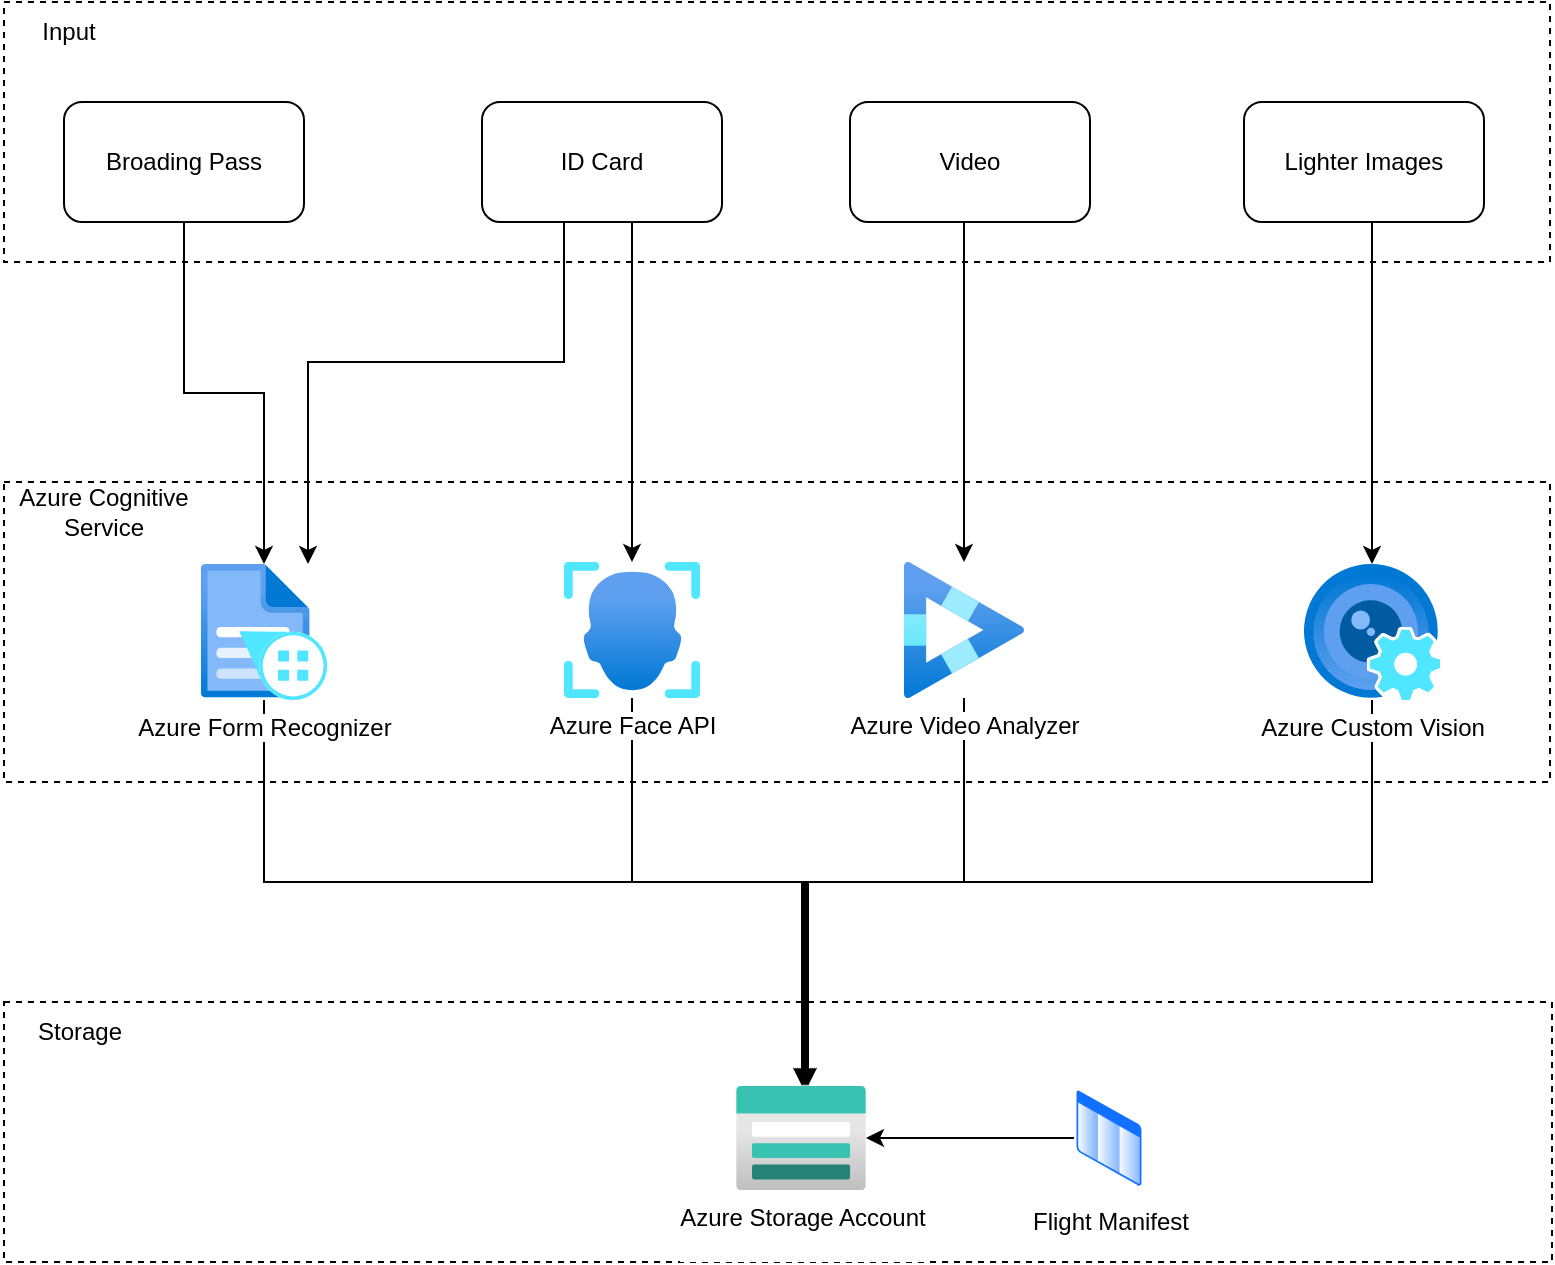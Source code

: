 <mxfile version="24.7.17" pages="2">
  <diagram name="Architecture" id="Qzybe70H2OYo6iy9r0KS">
    <mxGraphModel dx="1964" dy="854" grid="0" gridSize="10" guides="1" tooltips="1" connect="1" arrows="1" fold="1" page="1" pageScale="1" pageWidth="850" pageHeight="1100" math="0" shadow="0">
      <root>
        <mxCell id="0" />
        <mxCell id="1" parent="0" />
        <mxCell id="h2PbothfYAk7GSDwO4GC-1" value="" style="rounded=0;whiteSpace=wrap;html=1;dashed=1;" vertex="1" parent="1">
          <mxGeometry y="540" width="774" height="130" as="geometry" />
        </mxCell>
        <mxCell id="h2PbothfYAk7GSDwO4GC-2" value="Azure Storage Account&lt;div&gt;&lt;br&gt;&lt;/div&gt;" style="image;aspect=fixed;html=1;points=[];align=center;fontSize=12;image=img/lib/azure2/storage/Storage_Accounts.svg;" vertex="1" parent="1">
          <mxGeometry x="366" y="582" width="65" height="52" as="geometry" />
        </mxCell>
        <mxCell id="h2PbothfYAk7GSDwO4GC-3" value="Storage" style="text;html=1;align=center;verticalAlign=middle;whiteSpace=wrap;rounded=0;" vertex="1" parent="1">
          <mxGeometry y="540" width="76" height="30" as="geometry" />
        </mxCell>
        <mxCell id="h2PbothfYAk7GSDwO4GC-4" value="" style="rounded=0;whiteSpace=wrap;html=1;dashed=1;" vertex="1" parent="1">
          <mxGeometry y="280" width="773" height="150" as="geometry" />
        </mxCell>
        <mxCell id="h2PbothfYAk7GSDwO4GC-5" value="Azure Cognitive Service" style="text;html=1;align=center;verticalAlign=middle;whiteSpace=wrap;rounded=0;" vertex="1" parent="1">
          <mxGeometry y="280" width="100" height="30" as="geometry" />
        </mxCell>
        <mxCell id="h2PbothfYAk7GSDwO4GC-6" value="" style="rounded=0;whiteSpace=wrap;html=1;dashed=1;" vertex="1" parent="1">
          <mxGeometry y="40" width="773" height="130" as="geometry" />
        </mxCell>
        <mxCell id="h2PbothfYAk7GSDwO4GC-7" value="Input" style="text;html=1;align=center;verticalAlign=middle;whiteSpace=wrap;rounded=0;" vertex="1" parent="1">
          <mxGeometry x="-2" y="40" width="69" height="30" as="geometry" />
        </mxCell>
        <mxCell id="h2PbothfYAk7GSDwO4GC-26" style="edgeStyle=orthogonalEdgeStyle;rounded=0;orthogonalLoop=1;jettySize=auto;html=1;" edge="1" parent="1" source="h2PbothfYAk7GSDwO4GC-8" target="h2PbothfYAk7GSDwO4GC-2">
          <mxGeometry relative="1" as="geometry">
            <Array as="points">
              <mxPoint x="130" y="480" />
              <mxPoint x="402" y="480" />
            </Array>
          </mxGeometry>
        </mxCell>
        <mxCell id="h2PbothfYAk7GSDwO4GC-8" value="Azure Form Recognizer" style="image;aspect=fixed;html=1;points=[];align=center;fontSize=12;image=img/lib/azure2/ai_machine_learning/Form_Recognizers.svg;" vertex="1" parent="1">
          <mxGeometry x="98.4" y="321" width="63.2" height="68" as="geometry" />
        </mxCell>
        <mxCell id="h2PbothfYAk7GSDwO4GC-27" style="edgeStyle=orthogonalEdgeStyle;rounded=0;orthogonalLoop=1;jettySize=auto;html=1;" edge="1" parent="1" source="h2PbothfYAk7GSDwO4GC-9" target="h2PbothfYAk7GSDwO4GC-2">
          <mxGeometry relative="1" as="geometry">
            <Array as="points">
              <mxPoint x="314" y="480" />
              <mxPoint x="401" y="480" />
            </Array>
          </mxGeometry>
        </mxCell>
        <mxCell id="h2PbothfYAk7GSDwO4GC-9" value="Azure Face API" style="image;aspect=fixed;html=1;points=[];align=center;fontSize=12;image=img/lib/azure2/ai_machine_learning/Face_APIs.svg;" vertex="1" parent="1">
          <mxGeometry x="280" y="320" width="68" height="68" as="geometry" />
        </mxCell>
        <mxCell id="h2PbothfYAk7GSDwO4GC-28" style="edgeStyle=orthogonalEdgeStyle;rounded=0;orthogonalLoop=1;jettySize=auto;html=1;" edge="1" parent="1" source="h2PbothfYAk7GSDwO4GC-10" target="h2PbothfYAk7GSDwO4GC-2">
          <mxGeometry relative="1" as="geometry">
            <Array as="points">
              <mxPoint x="480" y="480" />
              <mxPoint x="400" y="480" />
            </Array>
          </mxGeometry>
        </mxCell>
        <mxCell id="h2PbothfYAk7GSDwO4GC-10" value="Azure Video Analyzer" style="image;aspect=fixed;html=1;points=[];align=center;fontSize=12;image=img/lib/azure2/other/Azure_Video_Indexer.svg;" vertex="1" parent="1">
          <mxGeometry x="450" y="320" width="60" height="68" as="geometry" />
        </mxCell>
        <mxCell id="h2PbothfYAk7GSDwO4GC-29" style="edgeStyle=orthogonalEdgeStyle;rounded=0;orthogonalLoop=1;jettySize=auto;html=1;" edge="1" parent="1" source="h2PbothfYAk7GSDwO4GC-11" target="h2PbothfYAk7GSDwO4GC-2">
          <mxGeometry relative="1" as="geometry">
            <Array as="points">
              <mxPoint x="684" y="480" />
              <mxPoint x="399" y="480" />
            </Array>
          </mxGeometry>
        </mxCell>
        <mxCell id="h2PbothfYAk7GSDwO4GC-11" value="Azure Custom Vision" style="image;aspect=fixed;html=1;points=[];align=center;fontSize=12;image=img/lib/azure2/ai_machine_learning/Custom_Vision.svg;" vertex="1" parent="1">
          <mxGeometry x="650" y="321" width="68" height="68" as="geometry" />
        </mxCell>
        <mxCell id="h2PbothfYAk7GSDwO4GC-16" style="edgeStyle=orthogonalEdgeStyle;rounded=0;orthogonalLoop=1;jettySize=auto;html=1;" edge="1" parent="1" source="h2PbothfYAk7GSDwO4GC-12" target="h2PbothfYAk7GSDwO4GC-8">
          <mxGeometry relative="1" as="geometry" />
        </mxCell>
        <mxCell id="h2PbothfYAk7GSDwO4GC-12" value="Broading Pass" style="rounded=1;whiteSpace=wrap;html=1;" vertex="1" parent="1">
          <mxGeometry x="30" y="90" width="120" height="60" as="geometry" />
        </mxCell>
        <mxCell id="h2PbothfYAk7GSDwO4GC-17" style="edgeStyle=orthogonalEdgeStyle;rounded=0;orthogonalLoop=1;jettySize=auto;html=1;" edge="1" parent="1" source="h2PbothfYAk7GSDwO4GC-13" target="h2PbothfYAk7GSDwO4GC-8">
          <mxGeometry relative="1" as="geometry">
            <Array as="points">
              <mxPoint x="280" y="220" />
              <mxPoint x="152" y="220" />
            </Array>
          </mxGeometry>
        </mxCell>
        <mxCell id="h2PbothfYAk7GSDwO4GC-18" style="edgeStyle=orthogonalEdgeStyle;rounded=0;orthogonalLoop=1;jettySize=auto;html=1;" edge="1" parent="1" source="h2PbothfYAk7GSDwO4GC-13" target="h2PbothfYAk7GSDwO4GC-9">
          <mxGeometry relative="1" as="geometry">
            <Array as="points">
              <mxPoint x="314" y="190" />
              <mxPoint x="314" y="190" />
            </Array>
          </mxGeometry>
        </mxCell>
        <mxCell id="h2PbothfYAk7GSDwO4GC-13" value="ID Card" style="rounded=1;whiteSpace=wrap;html=1;" vertex="1" parent="1">
          <mxGeometry x="239" y="90" width="120" height="60" as="geometry" />
        </mxCell>
        <mxCell id="h2PbothfYAk7GSDwO4GC-19" style="edgeStyle=orthogonalEdgeStyle;rounded=0;orthogonalLoop=1;jettySize=auto;html=1;" edge="1" parent="1" source="h2PbothfYAk7GSDwO4GC-14" target="h2PbothfYAk7GSDwO4GC-10">
          <mxGeometry relative="1" as="geometry">
            <Array as="points">
              <mxPoint x="480" y="230" />
              <mxPoint x="480" y="230" />
            </Array>
          </mxGeometry>
        </mxCell>
        <mxCell id="h2PbothfYAk7GSDwO4GC-14" value="Video" style="rounded=1;whiteSpace=wrap;html=1;" vertex="1" parent="1">
          <mxGeometry x="423" y="90" width="120" height="60" as="geometry" />
        </mxCell>
        <mxCell id="h2PbothfYAk7GSDwO4GC-20" style="edgeStyle=orthogonalEdgeStyle;rounded=0;orthogonalLoop=1;jettySize=auto;html=1;" edge="1" parent="1" source="h2PbothfYAk7GSDwO4GC-15" target="h2PbothfYAk7GSDwO4GC-11">
          <mxGeometry relative="1" as="geometry">
            <Array as="points">
              <mxPoint x="684" y="178" />
              <mxPoint x="684" y="178" />
            </Array>
          </mxGeometry>
        </mxCell>
        <mxCell id="h2PbothfYAk7GSDwO4GC-15" value="Lighter Images" style="rounded=1;whiteSpace=wrap;html=1;" vertex="1" parent="1">
          <mxGeometry x="620" y="90" width="120" height="60" as="geometry" />
        </mxCell>
        <mxCell id="XvlAnH1doo_dADqxgoTW-2" style="edgeStyle=orthogonalEdgeStyle;rounded=0;orthogonalLoop=1;jettySize=auto;html=1;" edge="1" parent="1" source="XvlAnH1doo_dADqxgoTW-1" target="h2PbothfYAk7GSDwO4GC-2">
          <mxGeometry relative="1" as="geometry" />
        </mxCell>
        <mxCell id="XvlAnH1doo_dADqxgoTW-1" value="Flight Manifest" style="image;aspect=fixed;perimeter=ellipsePerimeter;html=1;align=center;shadow=0;dashed=0;spacingTop=3;image=img/lib/active_directory/list.svg;" vertex="1" parent="1">
          <mxGeometry x="535" y="583" width="35" height="50" as="geometry" />
        </mxCell>
      </root>
    </mxGraphModel>
  </diagram>
  <diagram id="DUlpQFKd92-DyctXhbwm" name="Flow Activies">
    <mxGraphModel dx="1114" dy="854" grid="0" gridSize="10" guides="1" tooltips="1" connect="1" arrows="1" fold="1" page="1" pageScale="1" pageWidth="850" pageHeight="1100" math="0" shadow="0">
      <root>
        <mxCell id="0" />
        <mxCell id="1" parent="0" />
        <mxCell id="fvEqajUsS6O06vfmAHkp-6" style="edgeStyle=orthogonalEdgeStyle;rounded=0;orthogonalLoop=1;jettySize=auto;html=1;" edge="1" parent="1" source="5XbPvkHlmFNJwbasRJmc-1" target="fvEqajUsS6O06vfmAHkp-4">
          <mxGeometry relative="1" as="geometry" />
        </mxCell>
        <mxCell id="5XbPvkHlmFNJwbasRJmc-1" value="Broading Pass" style="strokeWidth=2;html=1;shape=mxgraph.flowchart.start_1;whiteSpace=wrap;" vertex="1" parent="1">
          <mxGeometry x="33" y="202" width="100" height="60" as="geometry" />
        </mxCell>
        <mxCell id="fvEqajUsS6O06vfmAHkp-10" style="edgeStyle=orthogonalEdgeStyle;rounded=0;orthogonalLoop=1;jettySize=auto;html=1;" edge="1" parent="1" source="5XbPvkHlmFNJwbasRJmc-3" target="fvEqajUsS6O06vfmAHkp-1">
          <mxGeometry relative="1" as="geometry" />
        </mxCell>
        <mxCell id="5XbPvkHlmFNJwbasRJmc-3" value="Lighter Images" style="strokeWidth=2;html=1;shape=mxgraph.flowchart.start_1;whiteSpace=wrap;" vertex="1" parent="1">
          <mxGeometry x="31" y="883" width="100" height="60" as="geometry" />
        </mxCell>
        <mxCell id="fvEqajUsS6O06vfmAHkp-9" style="edgeStyle=orthogonalEdgeStyle;rounded=0;orthogonalLoop=1;jettySize=auto;html=1;" edge="1" parent="1" source="5XbPvkHlmFNJwbasRJmc-4" target="fvEqajUsS6O06vfmAHkp-2">
          <mxGeometry relative="1" as="geometry" />
        </mxCell>
        <mxCell id="5XbPvkHlmFNJwbasRJmc-4" value="Video" style="strokeWidth=2;html=1;shape=mxgraph.flowchart.start_1;whiteSpace=wrap;" vertex="1" parent="1">
          <mxGeometry x="31" y="720" width="100" height="60" as="geometry" />
        </mxCell>
        <mxCell id="fvEqajUsS6O06vfmAHkp-7" style="edgeStyle=orthogonalEdgeStyle;rounded=0;orthogonalLoop=1;jettySize=auto;html=1;entryX=0.5;entryY=1;entryDx=0;entryDy=0;" edge="1" parent="1" source="5XbPvkHlmFNJwbasRJmc-5" target="fvEqajUsS6O06vfmAHkp-4">
          <mxGeometry relative="1" as="geometry" />
        </mxCell>
        <mxCell id="5XbPvkHlmFNJwbasRJmc-5" value="ID Card" style="strokeWidth=2;html=1;shape=mxgraph.flowchart.start_1;whiteSpace=wrap;" vertex="1" parent="1">
          <mxGeometry x="33" y="383" width="100" height="60" as="geometry" />
        </mxCell>
        <mxCell id="fvEqajUsS6O06vfmAHkp-30" style="edgeStyle=orthogonalEdgeStyle;rounded=0;orthogonalLoop=1;jettySize=auto;html=1;entryX=0;entryY=0.5;entryDx=0;entryDy=0;" edge="1" parent="1" source="fvEqajUsS6O06vfmAHkp-1" target="fvEqajUsS6O06vfmAHkp-29">
          <mxGeometry relative="1" as="geometry" />
        </mxCell>
        <mxCell id="fvEqajUsS6O06vfmAHkp-1" value="Azure Custom Vision" style="rounded=1;whiteSpace=wrap;html=1;absoluteArcSize=1;arcSize=14;strokeWidth=2;" vertex="1" parent="1">
          <mxGeometry x="233" y="863" width="100" height="100" as="geometry" />
        </mxCell>
        <mxCell id="fvEqajUsS6O06vfmAHkp-25" style="edgeStyle=orthogonalEdgeStyle;rounded=0;orthogonalLoop=1;jettySize=auto;html=1;entryX=0;entryY=0.5;entryDx=0;entryDy=0;" edge="1" parent="1" source="fvEqajUsS6O06vfmAHkp-2" target="fvEqajUsS6O06vfmAHkp-21">
          <mxGeometry relative="1" as="geometry" />
        </mxCell>
        <mxCell id="fvEqajUsS6O06vfmAHkp-2" value="Azure Video Analyzer" style="rounded=1;whiteSpace=wrap;html=1;absoluteArcSize=1;arcSize=14;strokeWidth=2;" vertex="1" parent="1">
          <mxGeometry x="226" y="700" width="100" height="100" as="geometry" />
        </mxCell>
        <mxCell id="fvEqajUsS6O06vfmAHkp-23" style="edgeStyle=orthogonalEdgeStyle;rounded=0;orthogonalLoop=1;jettySize=auto;html=1;entryX=0;entryY=0.5;entryDx=0;entryDy=0;" edge="1" parent="1" source="fvEqajUsS6O06vfmAHkp-3" target="fvEqajUsS6O06vfmAHkp-20">
          <mxGeometry relative="1" as="geometry" />
        </mxCell>
        <mxCell id="fvEqajUsS6O06vfmAHkp-3" value="Azure Face API" style="rounded=1;whiteSpace=wrap;html=1;absoluteArcSize=1;arcSize=14;strokeWidth=2;" vertex="1" parent="1">
          <mxGeometry x="226" y="534" width="100" height="100" as="geometry" />
        </mxCell>
        <mxCell id="fvEqajUsS6O06vfmAHkp-15" style="edgeStyle=orthogonalEdgeStyle;rounded=0;orthogonalLoop=1;jettySize=auto;html=1;" edge="1" parent="1" source="fvEqajUsS6O06vfmAHkp-4">
          <mxGeometry relative="1" as="geometry">
            <mxPoint x="491" y="262" as="targetPoint" />
          </mxGeometry>
        </mxCell>
        <mxCell id="fvEqajUsS6O06vfmAHkp-16" style="edgeStyle=orthogonalEdgeStyle;rounded=0;orthogonalLoop=1;jettySize=auto;html=1;" edge="1" parent="1" source="fvEqajUsS6O06vfmAHkp-4" target="fvEqajUsS6O06vfmAHkp-12">
          <mxGeometry relative="1" as="geometry" />
        </mxCell>
        <mxCell id="fvEqajUsS6O06vfmAHkp-4" value="Azure Form Reognizer" style="rounded=1;whiteSpace=wrap;html=1;absoluteArcSize=1;arcSize=14;strokeWidth=2;" vertex="1" parent="1">
          <mxGeometry x="226" y="272" width="100" height="100" as="geometry" />
        </mxCell>
        <mxCell id="fvEqajUsS6O06vfmAHkp-8" style="edgeStyle=orthogonalEdgeStyle;rounded=0;orthogonalLoop=1;jettySize=auto;html=1;" edge="1" parent="1" source="fvEqajUsS6O06vfmAHkp-5" target="fvEqajUsS6O06vfmAHkp-3">
          <mxGeometry relative="1" as="geometry" />
        </mxCell>
        <mxCell id="fvEqajUsS6O06vfmAHkp-5" value="ID Card" style="strokeWidth=2;html=1;shape=mxgraph.flowchart.start_1;whiteSpace=wrap;" vertex="1" parent="1">
          <mxGeometry x="31" y="554" width="100" height="60" as="geometry" />
        </mxCell>
        <mxCell id="fvEqajUsS6O06vfmAHkp-17" style="edgeStyle=orthogonalEdgeStyle;rounded=0;orthogonalLoop=1;jettySize=auto;html=1;" edge="1" parent="1" target="fvEqajUsS6O06vfmAHkp-14">
          <mxGeometry relative="1" as="geometry">
            <mxPoint x="529.5" y="232" as="sourcePoint" />
          </mxGeometry>
        </mxCell>
        <mxCell id="fvEqajUsS6O06vfmAHkp-11" value="Fight Deatil" style="shape=parallelogram;html=1;strokeWidth=2;perimeter=parallelogramPerimeter;whiteSpace=wrap;rounded=1;arcSize=12;size=0.23;" vertex="1" parent="1">
          <mxGeometry x="531" y="202" width="100" height="60" as="geometry" />
        </mxCell>
        <mxCell id="fvEqajUsS6O06vfmAHkp-12" value="Passender Info" style="shape=parallelogram;html=1;strokeWidth=2;perimeter=parallelogramPerimeter;whiteSpace=wrap;rounded=1;arcSize=12;size=0.23;" vertex="1" parent="1">
          <mxGeometry x="441" y="383" width="100" height="60" as="geometry" />
        </mxCell>
        <mxCell id="fvEqajUsS6O06vfmAHkp-13" value="Data Extraction" style="strokeWidth=2;html=1;shape=mxgraph.flowchart.direct_data;whiteSpace=wrap;" vertex="1" parent="1">
          <mxGeometry x="625" y="557" width="100" height="60" as="geometry" />
        </mxCell>
        <mxCell id="fvEqajUsS6O06vfmAHkp-19" style="edgeStyle=orthogonalEdgeStyle;rounded=0;orthogonalLoop=1;jettySize=auto;html=1;" edge="1" parent="1" source="fvEqajUsS6O06vfmAHkp-14" target="fvEqajUsS6O06vfmAHkp-13">
          <mxGeometry relative="1" as="geometry" />
        </mxCell>
        <mxCell id="fvEqajUsS6O06vfmAHkp-14" value="Valid" style="strokeWidth=2;html=1;shape=mxgraph.flowchart.decision;whiteSpace=wrap;" vertex="1" parent="1">
          <mxGeometry x="625" y="272" width="100" height="100" as="geometry" />
        </mxCell>
        <mxCell id="fvEqajUsS6O06vfmAHkp-18" style="edgeStyle=orthogonalEdgeStyle;rounded=0;orthogonalLoop=1;jettySize=auto;html=1;entryX=0;entryY=0.5;entryDx=0;entryDy=0;entryPerimeter=0;" edge="1" parent="1" source="fvEqajUsS6O06vfmAHkp-12" target="fvEqajUsS6O06vfmAHkp-14">
          <mxGeometry relative="1" as="geometry" />
        </mxCell>
        <mxCell id="fvEqajUsS6O06vfmAHkp-20" value="Face" style="shape=parallelogram;html=1;strokeWidth=2;perimeter=parallelogramPerimeter;whiteSpace=wrap;rounded=1;arcSize=12;size=0.23;" vertex="1" parent="1">
          <mxGeometry x="441" y="554" width="100" height="60" as="geometry" />
        </mxCell>
        <mxCell id="fvEqajUsS6O06vfmAHkp-27" style="edgeStyle=orthogonalEdgeStyle;rounded=0;orthogonalLoop=1;jettySize=auto;html=1;entryX=0;entryY=0.5;entryDx=0;entryDy=0;entryPerimeter=0;" edge="1" parent="1" source="fvEqajUsS6O06vfmAHkp-21" target="fvEqajUsS6O06vfmAHkp-22">
          <mxGeometry relative="1" as="geometry">
            <mxPoint x="604" y="750" as="targetPoint" />
          </mxGeometry>
        </mxCell>
        <mxCell id="fvEqajUsS6O06vfmAHkp-21" value="Face" style="shape=parallelogram;html=1;strokeWidth=2;perimeter=parallelogramPerimeter;whiteSpace=wrap;rounded=1;arcSize=12;size=0.23;" vertex="1" parent="1">
          <mxGeometry x="441" y="720" width="100" height="60" as="geometry" />
        </mxCell>
        <mxCell id="fvEqajUsS6O06vfmAHkp-22" value="Valid" style="strokeWidth=2;html=1;shape=mxgraph.flowchart.decision;whiteSpace=wrap;" vertex="1" parent="1">
          <mxGeometry x="625" y="700" width="100" height="100" as="geometry" />
        </mxCell>
        <mxCell id="fvEqajUsS6O06vfmAHkp-26" style="edgeStyle=orthogonalEdgeStyle;rounded=0;orthogonalLoop=1;jettySize=auto;html=1;entryX=0;entryY=0.5;entryDx=0;entryDy=0;entryPerimeter=0;" edge="1" parent="1" source="fvEqajUsS6O06vfmAHkp-20" target="fvEqajUsS6O06vfmAHkp-22">
          <mxGeometry relative="1" as="geometry" />
        </mxCell>
        <mxCell id="fvEqajUsS6O06vfmAHkp-28" style="edgeStyle=orthogonalEdgeStyle;rounded=0;orthogonalLoop=1;jettySize=auto;html=1;entryX=0.5;entryY=1;entryDx=0;entryDy=0;entryPerimeter=0;" edge="1" parent="1" source="fvEqajUsS6O06vfmAHkp-22" target="fvEqajUsS6O06vfmAHkp-13">
          <mxGeometry relative="1" as="geometry" />
        </mxCell>
        <mxCell id="fvEqajUsS6O06vfmAHkp-29" value="Lighter Object" style="shape=parallelogram;html=1;strokeWidth=2;perimeter=parallelogramPerimeter;whiteSpace=wrap;rounded=1;arcSize=12;size=0.23;" vertex="1" parent="1">
          <mxGeometry x="433" y="883" width="100" height="60" as="geometry" />
        </mxCell>
        <mxCell id="fvEqajUsS6O06vfmAHkp-31" style="edgeStyle=orthogonalEdgeStyle;rounded=0;orthogonalLoop=1;jettySize=auto;html=1;entryX=0.5;entryY=1;entryDx=0;entryDy=0;entryPerimeter=0;" edge="1" parent="1" source="fvEqajUsS6O06vfmAHkp-29" target="fvEqajUsS6O06vfmAHkp-22">
          <mxGeometry relative="1" as="geometry" />
        </mxCell>
        <mxCell id="fvEqajUsS6O06vfmAHkp-32" value="Result" style="verticalLabelPosition=bottom;verticalAlign=top;html=1;shape=mxgraph.flowchart.or;" vertex="1" parent="1">
          <mxGeometry x="772" y="544" width="70" height="70" as="geometry" />
        </mxCell>
        <mxCell id="fvEqajUsS6O06vfmAHkp-33" style="edgeStyle=orthogonalEdgeStyle;rounded=0;orthogonalLoop=1;jettySize=auto;html=1;entryX=0.014;entryY=0.6;entryDx=0;entryDy=0;entryPerimeter=0;" edge="1" parent="1" source="fvEqajUsS6O06vfmAHkp-13" target="fvEqajUsS6O06vfmAHkp-32">
          <mxGeometry relative="1" as="geometry" />
        </mxCell>
      </root>
    </mxGraphModel>
  </diagram>
</mxfile>
